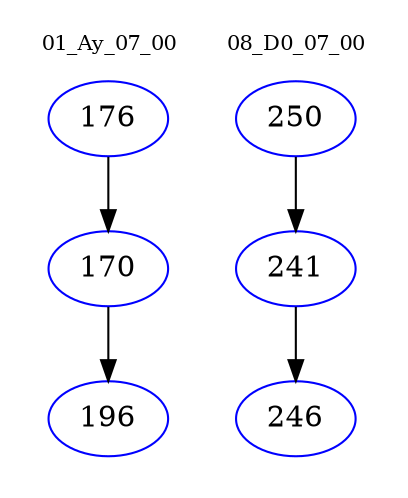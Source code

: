digraph{
subgraph cluster_0 {
color = white
label = "01_Ay_07_00";
fontsize=10;
T0_176 [label="176", color="blue"]
T0_176 -> T0_170 [color="black"]
T0_170 [label="170", color="blue"]
T0_170 -> T0_196 [color="black"]
T0_196 [label="196", color="blue"]
}
subgraph cluster_1 {
color = white
label = "08_D0_07_00";
fontsize=10;
T1_250 [label="250", color="blue"]
T1_250 -> T1_241 [color="black"]
T1_241 [label="241", color="blue"]
T1_241 -> T1_246 [color="black"]
T1_246 [label="246", color="blue"]
}
}
